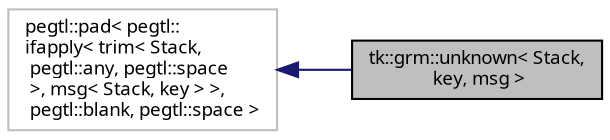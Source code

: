 digraph "tk::grm::unknown&lt; Stack, key, msg &gt;"
{
 // INTERACTIVE_SVG=YES
  bgcolor="transparent";
  edge [fontname="sans-serif",fontsize="9",labelfontname="sans-serif",labelfontsize="9"];
  node [fontname="sans-serif",fontsize="9",shape=record];
  rankdir="LR";
  Node1 [label="tk::grm::unknown\< Stack,\l key, msg \>",height=0.2,width=0.4,color="black", fillcolor="grey75", style="filled", fontcolor="black"];
  Node2 -> Node1 [dir="back",color="midnightblue",fontsize="9",style="solid",fontname="sans-serif"];
  Node2 [label="pegtl::pad\< pegtl::\lifapply\< trim\< Stack,\l pegtl::any, pegtl::space\l \>, msg\< Stack, key \> \>,\l pegtl::blank, pegtl::space \>",height=0.2,width=0.4,color="grey75"];
}
